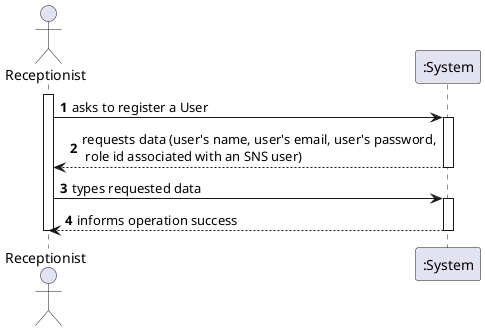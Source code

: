 @startuml

autonumber
actor "Receptionist" as R

activate R
R -> ":System" : asks to register a User
activate ":System"
":System" --> R : requests data (user's name, user's email, user's password,\n role id associated with an SNS user)
deactivate ":System"

R -> ":System" : types requested data
activate ":System"
":System" --> R : informs operation success
deactivate ":System"

deactivate R

@enduml
